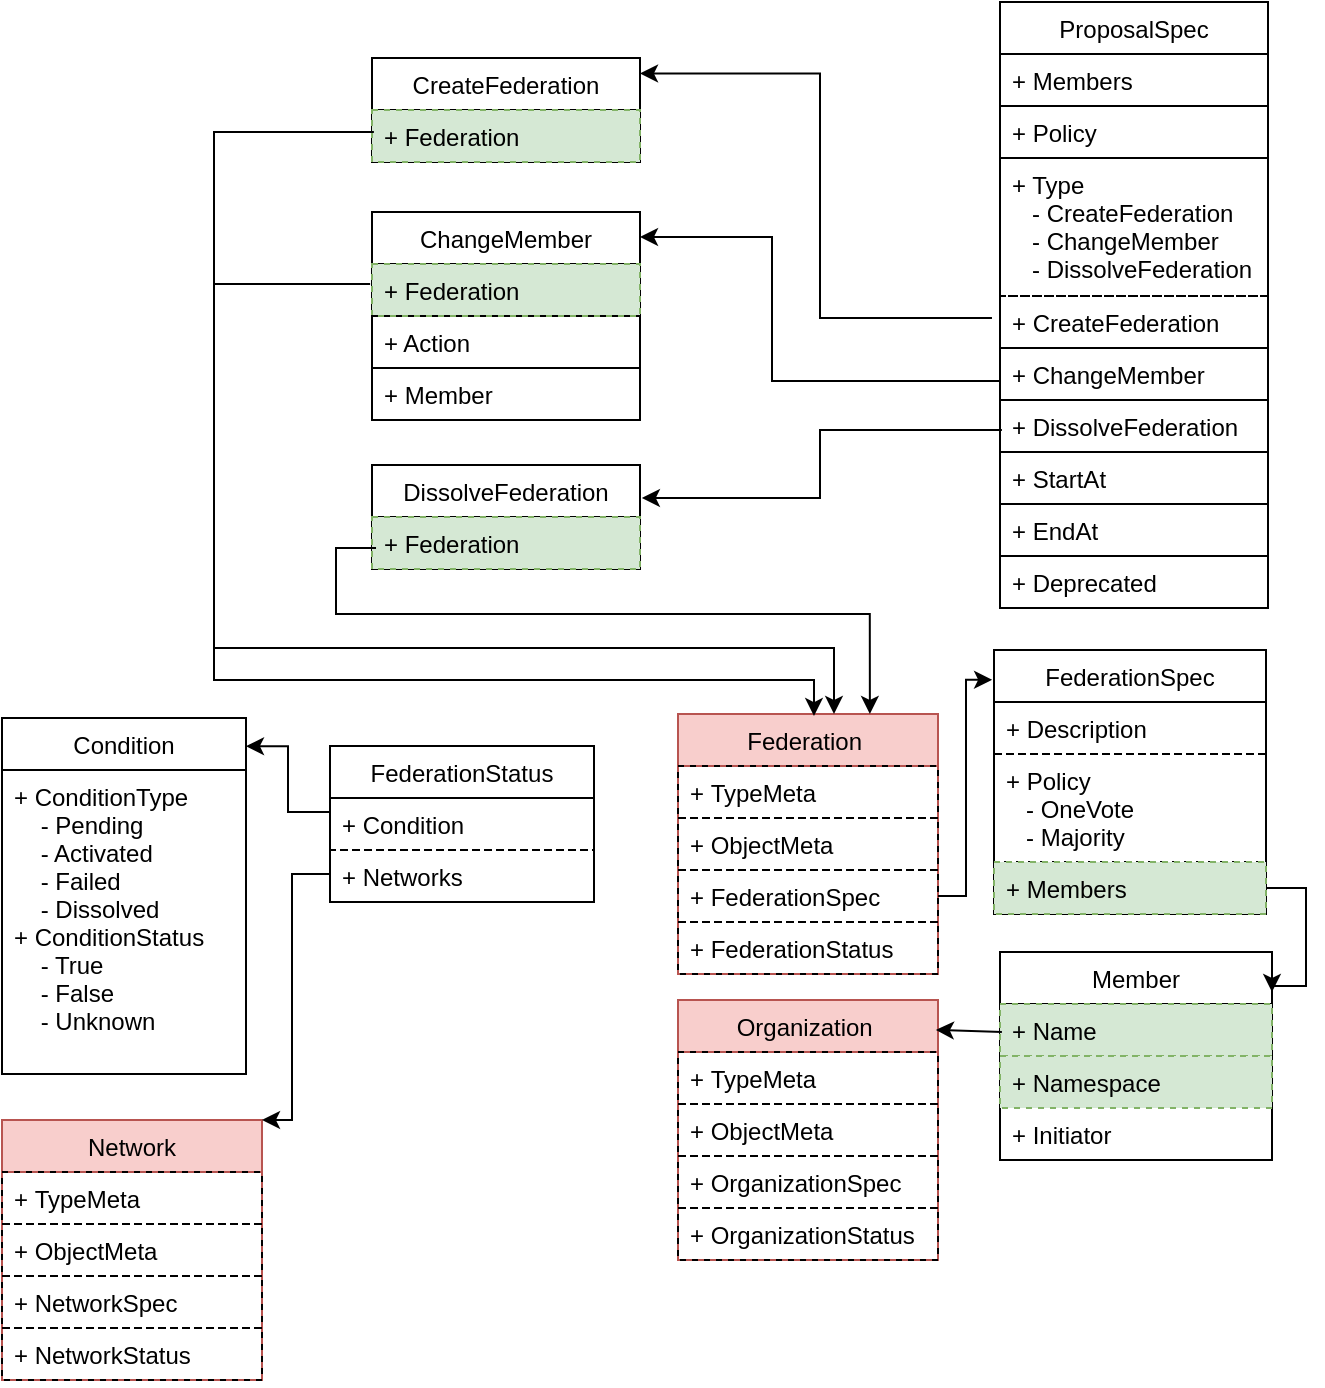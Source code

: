 <mxfile version="20.3.0" type="device"><diagram id="K7MMtwXwDl5NfztKmLhr" name="Page-1"><mxGraphModel dx="3026" dy="1193" grid="0" gridSize="10" guides="1" tooltips="1" connect="0" arrows="0" fold="1" page="0" pageScale="1" pageWidth="827" pageHeight="1169" background="none" math="0" shadow="0"><root><mxCell id="0"/><mxCell id="1" parent="0"/><mxCell id="13" value="FederationSpec" style="swimlane;fontStyle=0;childLayout=stackLayout;horizontal=1;startSize=26;fillColor=none;horizontalStack=0;resizeParent=1;resizeParentMax=0;resizeLast=0;collapsible=1;marginBottom=0;rounded=0;shadow=0;comic=0;swimlaneLine=1;glass=0;swimlaneFillColor=none;" parent="1" vertex="1"><mxGeometry x="-935" y="210" width="136" height="132" as="geometry"><mxRectangle x="110" y="120" width="90" height="26" as="alternateBounds"/></mxGeometry></mxCell><mxCell id="KDWJucEkSN8olWHDvFnU-158" value="+ Description" style="text;strokeColor=#000000;fillColor=none;align=left;verticalAlign=top;spacingLeft=4;spacingRight=4;overflow=hidden;rotatable=0;points=[[0,0.5],[1,0.5]];portConstraint=eastwest;rounded=0;dashed=1;glass=0;" parent="13" vertex="1"><mxGeometry y="26" width="136" height="26" as="geometry"/></mxCell><mxCell id="KDWJucEkSN8olWHDvFnU-159" value="+ Policy&#10;   - OneVote&#10;   - Majority" style="text;strokeColor=#000000;fillColor=none;align=left;verticalAlign=top;spacingLeft=4;spacingRight=4;overflow=hidden;rotatable=0;points=[[0,0.5],[1,0.5]];portConstraint=eastwest;rounded=0;dashed=1;glass=0;" parent="13" vertex="1"><mxGeometry y="52" width="136" height="54" as="geometry"/></mxCell><mxCell id="25" value="+ Members" style="text;strokeColor=#82b366;fillColor=#d5e8d4;align=left;verticalAlign=top;spacingLeft=4;spacingRight=4;overflow=hidden;rotatable=0;points=[[0,0.5],[1,0.5]];portConstraint=eastwest;rounded=0;dashed=1;glass=0;" parent="13" vertex="1"><mxGeometry y="106" width="136" height="26" as="geometry"/></mxCell><mxCell id="46" value="ProposalSpec" style="swimlane;fontStyle=0;childLayout=stackLayout;horizontal=1;startSize=26;fillColor=none;horizontalStack=0;resizeParent=1;resizeParentMax=0;resizeLast=0;collapsible=1;marginBottom=0;rounded=0;shadow=0;comic=0;swimlaneLine=1;glass=0;swimlaneFillColor=none;" parent="1" vertex="1"><mxGeometry x="-932" y="-114" width="134" height="303" as="geometry"><mxRectangle x="110" y="120" width="90" height="26" as="alternateBounds"/></mxGeometry></mxCell><mxCell id="xBcwDLasngzOUOtFRYR--68" value="+ Members" style="text;strokeColor=#000000;fillColor=none;align=left;verticalAlign=top;spacingLeft=4;spacingRight=4;overflow=hidden;rotatable=0;points=[[0,0.5],[1,0.5]];portConstraint=eastwest;rounded=0;dashed=1;glass=0;" parent="46" vertex="1"><mxGeometry y="26" width="134" height="26" as="geometry"/></mxCell><mxCell id="xBcwDLasngzOUOtFRYR--67" value="+ Policy" style="text;strokeColor=#000000;fillColor=none;align=left;verticalAlign=top;spacingLeft=4;spacingRight=4;overflow=hidden;rotatable=0;points=[[0,0.5],[1,0.5]];portConstraint=eastwest;rounded=0;dashed=1;glass=0;" parent="46" vertex="1"><mxGeometry y="52" width="134" height="26" as="geometry"/></mxCell><mxCell id="50" value="+ Type&#10;   - CreateFederation&#10;   - ChangeMember&#10;   - DissolveFederation" style="text;strokeColor=#000000;fillColor=none;align=left;verticalAlign=top;spacingLeft=4;spacingRight=4;overflow=hidden;rotatable=0;points=[[0,0.5],[1,0.5]];portConstraint=eastwest;rounded=0;dashed=1;glass=0;" parent="46" vertex="1"><mxGeometry y="78" width="134" height="69" as="geometry"/></mxCell><mxCell id="KDWJucEkSN8olWHDvFnU-233" value="+ CreateFederation&#10;" style="text;strokeColor=#000000;fillColor=none;align=left;verticalAlign=top;spacingLeft=4;spacingRight=4;overflow=hidden;rotatable=0;points=[[0,0.5],[1,0.5]];portConstraint=eastwest;rounded=0;dashed=1;glass=0;" parent="46" vertex="1"><mxGeometry y="147" width="134" height="26" as="geometry"/></mxCell><mxCell id="51" value="+ ChangeMember&#10;" style="text;strokeColor=#000000;fillColor=none;align=left;verticalAlign=top;spacingLeft=4;spacingRight=4;overflow=hidden;rotatable=0;points=[[0,0.5],[1,0.5]];portConstraint=eastwest;rounded=0;dashed=1;glass=0;" parent="46" vertex="1"><mxGeometry y="173" width="134" height="26" as="geometry"/></mxCell><mxCell id="KDWJucEkSN8olWHDvFnU-186" value="+ DissolveFederation" style="text;strokeColor=#000000;fillColor=none;align=left;verticalAlign=top;spacingLeft=4;spacingRight=4;overflow=hidden;rotatable=0;points=[[0,0.5],[1,0.5]];portConstraint=eastwest;rounded=0;dashed=1;glass=0;" parent="46" vertex="1"><mxGeometry y="199" width="134" height="26" as="geometry"/></mxCell><mxCell id="KDWJucEkSN8olWHDvFnU-97" value="+ StartAt &#10;" style="text;strokeColor=#000000;fillColor=none;align=left;verticalAlign=top;spacingLeft=4;spacingRight=4;overflow=hidden;rotatable=0;points=[[0,0.5],[1,0.5]];portConstraint=eastwest;rounded=0;dashed=1;glass=0;" parent="46" vertex="1"><mxGeometry y="225" width="134" height="26" as="geometry"/></mxCell><mxCell id="KDWJucEkSN8olWHDvFnU-190" value="+ EndAt&#10;" style="text;strokeColor=#000000;fillColor=none;align=left;verticalAlign=top;spacingLeft=4;spacingRight=4;overflow=hidden;rotatable=0;points=[[0,0.5],[1,0.5]];portConstraint=eastwest;rounded=0;dashed=1;glass=0;" parent="46" vertex="1"><mxGeometry y="251" width="134" height="26" as="geometry"/></mxCell><mxCell id="KDWJucEkSN8olWHDvFnU-192" value="+ Deprecated" style="text;strokeColor=#000000;fillColor=none;align=left;verticalAlign=top;spacingLeft=4;spacingRight=4;overflow=hidden;rotatable=0;points=[[0,0.5],[1,0.5]];portConstraint=eastwest;rounded=0;dashed=1;glass=0;" parent="46" vertex="1"><mxGeometry y="277" width="134" height="26" as="geometry"/></mxCell><mxCell id="58" value="Federation " style="swimlane;fontStyle=0;childLayout=stackLayout;horizontal=1;startSize=26;fillColor=#f8cecc;horizontalStack=0;resizeParent=1;resizeParentMax=0;resizeLast=0;collapsible=1;marginBottom=0;rounded=0;shadow=0;comic=0;swimlaneLine=1;glass=0;swimlaneFillColor=none;strokeColor=#b85450;" parent="1" vertex="1"><mxGeometry x="-1093" y="242" width="130" height="130" as="geometry"><mxRectangle x="110" y="120" width="90" height="26" as="alternateBounds"/></mxGeometry></mxCell><mxCell id="59" value="+ TypeMeta" style="text;strokeColor=#000000;fillColor=none;align=left;verticalAlign=top;spacingLeft=4;spacingRight=4;overflow=hidden;rotatable=0;points=[[0,0.5],[1,0.5]];portConstraint=eastwest;dashed=1;rounded=0;glass=0;" parent="58" vertex="1"><mxGeometry y="26" width="130" height="26" as="geometry"/></mxCell><mxCell id="60" value="+ ObjectMeta" style="text;strokeColor=#000000;fillColor=none;align=left;verticalAlign=top;spacingLeft=4;spacingRight=4;overflow=hidden;rotatable=0;points=[[0,0.5],[1,0.5]];portConstraint=eastwest;dashed=1;rounded=0;glass=0;" parent="58" vertex="1"><mxGeometry y="52" width="130" height="26" as="geometry"/></mxCell><mxCell id="61" value="+ FederationSpec" style="text;strokeColor=#000000;fillColor=none;align=left;verticalAlign=top;spacingLeft=4;spacingRight=4;overflow=hidden;rotatable=0;points=[[0,0.5],[1,0.5]];portConstraint=eastwest;rounded=0;dashed=1;glass=0;" parent="58" vertex="1"><mxGeometry y="78" width="130" height="26" as="geometry"/></mxCell><mxCell id="62" value="+ FederationStatus" style="text;strokeColor=#000000;fillColor=none;align=left;verticalAlign=top;spacingLeft=4;spacingRight=4;overflow=hidden;rotatable=0;points=[[0,0.5],[1,0.5]];portConstraint=eastwest;rounded=0;dashed=1;glass=0;" parent="58" vertex="1"><mxGeometry y="104" width="130" height="26" as="geometry"/></mxCell><mxCell id="66" value="FederationStatus" style="swimlane;fontStyle=0;childLayout=stackLayout;horizontal=1;startSize=26;fillColor=none;horizontalStack=0;resizeParent=1;resizeParentMax=0;resizeLast=0;collapsible=1;marginBottom=0;rounded=0;shadow=0;comic=0;swimlaneLine=1;glass=0;swimlaneFillColor=none;" parent="1" vertex="1"><mxGeometry x="-1267" y="258" width="132" height="78" as="geometry"><mxRectangle x="110" y="120" width="90" height="26" as="alternateBounds"/></mxGeometry></mxCell><mxCell id="67" value="+ Condition" style="text;strokeColor=#000000;fillColor=none;align=left;verticalAlign=top;spacingLeft=4;spacingRight=4;overflow=hidden;rotatable=0;points=[[0,0.5],[1,0.5]];portConstraint=eastwest;dashed=1;rounded=0;glass=0;" parent="66" vertex="1"><mxGeometry y="26" width="132" height="26" as="geometry"/></mxCell><mxCell id="76" value="+ Networks&#10;" style="text;strokeColor=#000000;fillColor=none;align=left;verticalAlign=top;spacingLeft=4;spacingRight=4;overflow=hidden;rotatable=0;points=[[0,0.5],[1,0.5]];portConstraint=eastwest;dashed=1;rounded=0;glass=0;" parent="66" vertex="1"><mxGeometry y="52" width="132" height="26" as="geometry"/></mxCell><mxCell id="KDWJucEkSN8olWHDvFnU-101" value="Organization " style="swimlane;fontStyle=0;childLayout=stackLayout;horizontal=1;startSize=26;fillColor=#f8cecc;horizontalStack=0;resizeParent=1;resizeParentMax=0;resizeLast=0;collapsible=1;marginBottom=0;rounded=0;shadow=0;comic=0;swimlaneLine=1;glass=0;swimlaneFillColor=none;strokeColor=#b85450;" parent="1" vertex="1"><mxGeometry x="-1093" y="385" width="130" height="130" as="geometry"><mxRectangle x="110" y="120" width="90" height="26" as="alternateBounds"/></mxGeometry></mxCell><mxCell id="KDWJucEkSN8olWHDvFnU-102" value="+ TypeMeta" style="text;strokeColor=#000000;fillColor=none;align=left;verticalAlign=top;spacingLeft=4;spacingRight=4;overflow=hidden;rotatable=0;points=[[0,0.5],[1,0.5]];portConstraint=eastwest;dashed=1;rounded=0;glass=0;" parent="KDWJucEkSN8olWHDvFnU-101" vertex="1"><mxGeometry y="26" width="130" height="26" as="geometry"/></mxCell><mxCell id="KDWJucEkSN8olWHDvFnU-103" value="+ ObjectMeta" style="text;strokeColor=#000000;fillColor=none;align=left;verticalAlign=top;spacingLeft=4;spacingRight=4;overflow=hidden;rotatable=0;points=[[0,0.5],[1,0.5]];portConstraint=eastwest;dashed=1;rounded=0;glass=0;" parent="KDWJucEkSN8olWHDvFnU-101" vertex="1"><mxGeometry y="52" width="130" height="26" as="geometry"/></mxCell><mxCell id="KDWJucEkSN8olWHDvFnU-104" value="+ OrganizationSpec" style="text;strokeColor=#000000;fillColor=none;align=left;verticalAlign=top;spacingLeft=4;spacingRight=4;overflow=hidden;rotatable=0;points=[[0,0.5],[1,0.5]];portConstraint=eastwest;rounded=0;dashed=1;glass=0;" parent="KDWJucEkSN8olWHDvFnU-101" vertex="1"><mxGeometry y="78" width="130" height="26" as="geometry"/></mxCell><mxCell id="KDWJucEkSN8olWHDvFnU-105" value="+ OrganizationStatus" style="text;strokeColor=#000000;fillColor=none;align=left;verticalAlign=top;spacingLeft=4;spacingRight=4;overflow=hidden;rotatable=0;points=[[0,0.5],[1,0.5]];portConstraint=eastwest;rounded=0;dashed=1;glass=0;" parent="KDWJucEkSN8olWHDvFnU-101" vertex="1"><mxGeometry y="104" width="130" height="26" as="geometry"/></mxCell><mxCell id="KDWJucEkSN8olWHDvFnU-226" value="CreateFederation" style="swimlane;fontStyle=0;childLayout=stackLayout;horizontal=1;startSize=26;fillColor=none;horizontalStack=0;resizeParent=1;resizeParentMax=0;resizeLast=0;collapsible=1;marginBottom=0;rounded=0;shadow=0;comic=0;swimlaneLine=1;glass=0;swimlaneFillColor=none;" parent="1" vertex="1"><mxGeometry x="-1246" y="-86" width="134" height="52" as="geometry"><mxRectangle x="110" y="120" width="90" height="26" as="alternateBounds"/></mxGeometry></mxCell><mxCell id="KDWJucEkSN8olWHDvFnU-229" value="+ Federation" style="text;strokeColor=#82b366;fillColor=#d5e8d4;align=left;verticalAlign=top;spacingLeft=4;spacingRight=4;overflow=hidden;rotatable=0;points=[[0,0.5],[1,0.5]];portConstraint=eastwest;rounded=0;dashed=1;glass=0;" parent="KDWJucEkSN8olWHDvFnU-226" vertex="1"><mxGeometry y="26" width="134" height="26" as="geometry"/></mxCell><mxCell id="KDWJucEkSN8olWHDvFnU-236" value="ChangeMember" style="swimlane;fontStyle=0;childLayout=stackLayout;horizontal=1;startSize=26;fillColor=none;horizontalStack=0;resizeParent=1;resizeParentMax=0;resizeLast=0;collapsible=1;marginBottom=0;rounded=0;shadow=0;comic=0;swimlaneLine=1;glass=0;swimlaneFillColor=none;" parent="1" vertex="1"><mxGeometry x="-1246" y="-9" width="134" height="104" as="geometry"><mxRectangle x="110" y="120" width="90" height="26" as="alternateBounds"/></mxGeometry></mxCell><mxCell id="KDWJucEkSN8olWHDvFnU-237" value="+ Federation" style="text;strokeColor=#82b366;fillColor=#d5e8d4;align=left;verticalAlign=top;spacingLeft=4;spacingRight=4;overflow=hidden;rotatable=0;points=[[0,0.5],[1,0.5]];portConstraint=eastwest;rounded=0;dashed=1;glass=0;" parent="KDWJucEkSN8olWHDvFnU-236" vertex="1"><mxGeometry y="26" width="134" height="26" as="geometry"/></mxCell><mxCell id="KDWJucEkSN8olWHDvFnU-238" value="+ Action &#10;" style="text;strokeColor=#000000;fillColor=none;align=left;verticalAlign=top;spacingLeft=4;spacingRight=4;overflow=hidden;rotatable=0;points=[[0,0.5],[1,0.5]];portConstraint=eastwest;rounded=0;dashed=1;glass=0;" parent="KDWJucEkSN8olWHDvFnU-236" vertex="1"><mxGeometry y="52" width="134" height="26" as="geometry"/></mxCell><mxCell id="KDWJucEkSN8olWHDvFnU-239" value="+ Member" style="text;strokeColor=#000000;fillColor=none;align=left;verticalAlign=top;spacingLeft=4;spacingRight=4;overflow=hidden;rotatable=0;points=[[0,0.5],[1,0.5]];portConstraint=eastwest;rounded=0;dashed=1;glass=0;" parent="KDWJucEkSN8olWHDvFnU-236" vertex="1"><mxGeometry y="78" width="134" height="26" as="geometry"/></mxCell><mxCell id="KDWJucEkSN8olWHDvFnU-242" value="DissolveFederation" style="swimlane;fontStyle=0;childLayout=stackLayout;horizontal=1;startSize=26;fillColor=none;horizontalStack=0;resizeParent=1;resizeParentMax=0;resizeLast=0;collapsible=1;marginBottom=0;rounded=0;shadow=0;comic=0;swimlaneLine=1;glass=0;swimlaneFillColor=none;" parent="1" vertex="1"><mxGeometry x="-1246" y="117.5" width="134" height="52" as="geometry"><mxRectangle x="110" y="120" width="90" height="26" as="alternateBounds"/></mxGeometry></mxCell><mxCell id="KDWJucEkSN8olWHDvFnU-243" value="+ Federation" style="text;strokeColor=#82b366;fillColor=#d5e8d4;align=left;verticalAlign=top;spacingLeft=4;spacingRight=4;overflow=hidden;rotatable=0;points=[[0,0.5],[1,0.5]];portConstraint=eastwest;rounded=0;dashed=1;glass=0;" parent="KDWJucEkSN8olWHDvFnU-242" vertex="1"><mxGeometry y="26" width="134" height="26" as="geometry"/></mxCell><mxCell id="KDWJucEkSN8olWHDvFnU-253" style="edgeStyle=orthogonalEdgeStyle;rounded=0;orthogonalLoop=1;jettySize=auto;html=1;entryX=1;entryY=0.192;entryDx=0;entryDy=0;entryPerimeter=0;" parent="1" source="25" target="68" edge="1"><mxGeometry relative="1" as="geometry"><Array as="points"><mxPoint x="-779" y="329"/><mxPoint x="-779" y="378"/></Array></mxGeometry></mxCell><mxCell id="-aO0HeFxuFXKlExwXgox-67" value="Condition" style="swimlane;fontStyle=0;childLayout=stackLayout;horizontal=1;startSize=26;fillColor=none;horizontalStack=0;resizeParent=1;resizeParentMax=0;resizeLast=0;collapsible=1;marginBottom=0;rounded=0;shadow=0;comic=0;swimlaneLine=1;glass=0;swimlaneFillColor=none;" parent="1" vertex="1"><mxGeometry x="-1431" y="244" width="122" height="178" as="geometry"><mxRectangle x="110" y="120" width="90" height="26" as="alternateBounds"/></mxGeometry></mxCell><mxCell id="-aO0HeFxuFXKlExwXgox-68" value="+ ConditionType&#10;    - Pending&#10;    - Activated&#10;    - Failed &#10;    - Dissolved&#10;+ ConditionStatus&#10;    - True&#10;    - False&#10;    - Unknown" style="text;strokeColor=#000000;fillColor=none;align=left;verticalAlign=top;spacingLeft=4;spacingRight=4;overflow=hidden;rotatable=0;points=[[0,0.5],[1,0.5]];portConstraint=eastwest;dashed=1;rounded=0;glass=0;" parent="-aO0HeFxuFXKlExwXgox-67" vertex="1"><mxGeometry y="26" width="122" height="152" as="geometry"/></mxCell><mxCell id="JA708I5HQVqm8P09V9eA-73" value="" style="endArrow=classic;html=1;rounded=0;entryX=-0.007;entryY=0.113;entryDx=0;entryDy=0;entryPerimeter=0;edgeStyle=orthogonalEdgeStyle;" parent="1" source="61" target="13" edge="1"><mxGeometry width="50" height="50" relative="1" as="geometry"><mxPoint x="-1085.99" y="371.002" as="sourcePoint"/><mxPoint x="-1176.96" y="329.012" as="targetPoint"/></mxGeometry></mxCell><mxCell id="JA708I5HQVqm8P09V9eA-75" value="" style="endArrow=classic;html=1;rounded=0;entryX=1;entryY=0.149;entryDx=0;entryDy=0;entryPerimeter=0;edgeStyle=orthogonalEdgeStyle;exitX=-0.03;exitY=0.423;exitDx=0;exitDy=0;exitPerimeter=0;" parent="1" source="KDWJucEkSN8olWHDvFnU-233" target="KDWJucEkSN8olWHDvFnU-226" edge="1"><mxGeometry width="50" height="50" relative="1" as="geometry"><mxPoint x="-846" as="sourcePoint"/><mxPoint x="-582" y="-126" as="targetPoint"/></mxGeometry></mxCell><mxCell id="JA708I5HQVqm8P09V9eA-76" value="" style="endArrow=classic;html=1;rounded=0;exitX=0;exitY=0.635;exitDx=0;exitDy=0;exitPerimeter=0;entryX=1;entryY=0.12;entryDx=0;entryDy=0;entryPerimeter=0;edgeStyle=orthogonalEdgeStyle;" parent="1" source="51" target="KDWJucEkSN8olWHDvFnU-236" edge="1"><mxGeometry width="50" height="50" relative="1" as="geometry"><mxPoint x="-879" y="12.988" as="sourcePoint"/><mxPoint x="-942.01" y="-79.004" as="targetPoint"/><Array as="points"><mxPoint x="-1046" y="76"/><mxPoint x="-1046" y="4"/></Array></mxGeometry></mxCell><mxCell id="JA708I5HQVqm8P09V9eA-78" value="" style="endArrow=classic;html=1;rounded=0;exitX=0;exitY=0.269;exitDx=0;exitDy=0;exitPerimeter=0;entryX=1;entryY=0.079;entryDx=0;entryDy=0;entryPerimeter=0;edgeStyle=orthogonalEdgeStyle;" parent="1" source="67" target="-aO0HeFxuFXKlExwXgox-67" edge="1"><mxGeometry width="50" height="50" relative="1" as="geometry"><mxPoint x="-1185" y="-10" as="sourcePoint"/><mxPoint x="-1135" y="-60" as="targetPoint"/></mxGeometry></mxCell><mxCell id="xBcwDLasngzOUOtFRYR--69" value="" style="endArrow=classic;html=1;rounded=0;exitX=0.007;exitY=0.577;exitDx=0;exitDy=0;exitPerimeter=0;entryX=1.007;entryY=0.317;entryDx=0;entryDy=0;entryPerimeter=0;edgeStyle=orthogonalEdgeStyle;" parent="1" source="KDWJucEkSN8olWHDvFnU-186" target="KDWJucEkSN8olWHDvFnU-242" edge="1"><mxGeometry width="50" height="50" relative="1" as="geometry"><mxPoint x="-845" y="49.03" as="sourcePoint"/><mxPoint x="-940" y="26.0" as="targetPoint"/></mxGeometry></mxCell><mxCell id="68" value="Member" style="swimlane;fontStyle=0;childLayout=stackLayout;horizontal=1;startSize=26;fillColor=none;horizontalStack=0;resizeParent=1;resizeParentMax=0;resizeLast=0;collapsible=1;marginBottom=0;rounded=0;shadow=0;comic=0;swimlaneLine=1;glass=0;swimlaneFillColor=none;" parent="1" vertex="1"><mxGeometry x="-932" y="361" width="136" height="104" as="geometry"><mxRectangle x="110" y="120" width="90" height="26" as="alternateBounds"/></mxGeometry></mxCell><mxCell id="69" value="+ Name" style="text;strokeColor=#82b366;fillColor=#d5e8d4;align=left;verticalAlign=top;spacingLeft=4;spacingRight=4;overflow=hidden;rotatable=0;points=[[0,0.5],[1,0.5]];portConstraint=eastwest;rounded=0;dashed=1;glass=0;" parent="68" vertex="1"><mxGeometry y="26" width="136" height="26" as="geometry"/></mxCell><mxCell id="71" value="+ Namespace" style="text;strokeColor=#82b366;fillColor=#d5e8d4;align=left;verticalAlign=top;spacingLeft=4;spacingRight=4;overflow=hidden;rotatable=0;points=[[0,0.5],[1,0.5]];portConstraint=eastwest;rounded=0;dashed=1;glass=0;" parent="68" vertex="1"><mxGeometry y="52" width="136" height="26" as="geometry"/></mxCell><mxCell id="72" value="+ Initiator" style="text;align=left;verticalAlign=top;spacingLeft=4;spacingRight=4;overflow=hidden;rotatable=0;points=[[0,0.5],[1,0.5]];portConstraint=eastwest;rounded=0;dashed=1;glass=0;" parent="68" vertex="1"><mxGeometry y="78" width="136" height="26" as="geometry"/></mxCell><mxCell id="73" value="" style="endArrow=classic;html=1;exitX=0.007;exitY=0.538;exitDx=0;exitDy=0;exitPerimeter=0;entryX=0.992;entryY=0.115;entryDx=0;entryDy=0;entryPerimeter=0;" parent="1" source="69" target="KDWJucEkSN8olWHDvFnU-101" edge="1"><mxGeometry width="50" height="50" relative="1" as="geometry"><mxPoint x="-1184" y="479" as="sourcePoint"/><mxPoint x="-1134" y="429" as="targetPoint"/></mxGeometry></mxCell><mxCell id="77" value="Network" style="swimlane;fontStyle=0;childLayout=stackLayout;horizontal=1;startSize=26;fillColor=#f8cecc;horizontalStack=0;resizeParent=1;resizeParentMax=0;resizeLast=0;collapsible=1;marginBottom=0;rounded=0;shadow=0;comic=0;swimlaneLine=1;glass=0;swimlaneFillColor=none;strokeColor=#b85450;" parent="1" vertex="1"><mxGeometry x="-1431" y="445" width="130" height="130" as="geometry"><mxRectangle x="110" y="120" width="90" height="26" as="alternateBounds"/></mxGeometry></mxCell><mxCell id="78" value="+ TypeMeta" style="text;strokeColor=#000000;fillColor=none;align=left;verticalAlign=top;spacingLeft=4;spacingRight=4;overflow=hidden;rotatable=0;points=[[0,0.5],[1,0.5]];portConstraint=eastwest;dashed=1;rounded=0;glass=0;" parent="77" vertex="1"><mxGeometry y="26" width="130" height="26" as="geometry"/></mxCell><mxCell id="79" value="+ ObjectMeta" style="text;strokeColor=#000000;fillColor=none;align=left;verticalAlign=top;spacingLeft=4;spacingRight=4;overflow=hidden;rotatable=0;points=[[0,0.5],[1,0.5]];portConstraint=eastwest;dashed=1;rounded=0;glass=0;" parent="77" vertex="1"><mxGeometry y="52" width="130" height="26" as="geometry"/></mxCell><mxCell id="80" value="+ NetworkSpec" style="text;strokeColor=#000000;fillColor=none;align=left;verticalAlign=top;spacingLeft=4;spacingRight=4;overflow=hidden;rotatable=0;points=[[0,0.5],[1,0.5]];portConstraint=eastwest;rounded=0;dashed=1;glass=0;" parent="77" vertex="1"><mxGeometry y="78" width="130" height="26" as="geometry"/></mxCell><mxCell id="81" value="+ NetworkStatus" style="text;strokeColor=#000000;fillColor=none;align=left;verticalAlign=top;spacingLeft=4;spacingRight=4;overflow=hidden;rotatable=0;points=[[0,0.5],[1,0.5]];portConstraint=eastwest;rounded=0;dashed=1;glass=0;" parent="77" vertex="1"><mxGeometry y="104" width="130" height="26" as="geometry"/></mxCell><mxCell id="82" value="" style="endArrow=classic;html=1;exitX=0;exitY=0.462;exitDx=0;exitDy=0;exitPerimeter=0;edgeStyle=orthogonalEdgeStyle;rounded=0;" parent="1" source="76" target="77" edge="1"><mxGeometry width="50" height="50" relative="1" as="geometry"><mxPoint x="-1368" y="240" as="sourcePoint"/><mxPoint x="-1318" y="190" as="targetPoint"/><Array as="points"><mxPoint x="-1286" y="322"/><mxPoint x="-1286" y="445"/></Array></mxGeometry></mxCell><mxCell id="83" value="" style="endArrow=classic;html=1;exitX=0.007;exitY=0.423;exitDx=0;exitDy=0;exitPerimeter=0;entryX=0.523;entryY=0.008;entryDx=0;entryDy=0;entryPerimeter=0;edgeStyle=orthogonalEdgeStyle;rounded=0;" parent="1" source="KDWJucEkSN8olWHDvFnU-229" target="58" edge="1"><mxGeometry width="50" height="50" relative="1" as="geometry"><mxPoint x="-1372" y="177" as="sourcePoint"/><mxPoint x="-1322" y="127" as="targetPoint"/><Array as="points"><mxPoint x="-1325" y="-49"/><mxPoint x="-1325" y="225"/><mxPoint x="-1025" y="225"/></Array></mxGeometry></mxCell><mxCell id="84" value="" style="endArrow=classic;html=1;exitX=-0.007;exitY=0.385;exitDx=0;exitDy=0;exitPerimeter=0;edgeStyle=orthogonalEdgeStyle;rounded=0;" parent="1" source="KDWJucEkSN8olWHDvFnU-237" edge="1"><mxGeometry width="50" height="50" relative="1" as="geometry"><mxPoint x="-1235.062" y="-39.002" as="sourcePoint"/><mxPoint x="-1015" y="242" as="targetPoint"/><Array as="points"><mxPoint x="-1325" y="27"/><mxPoint x="-1325" y="209"/><mxPoint x="-1015" y="209"/></Array></mxGeometry></mxCell><mxCell id="85" value="" style="endArrow=classic;html=1;rounded=0;exitX=0.015;exitY=0.596;exitDx=0;exitDy=0;exitPerimeter=0;entryX=0.738;entryY=0;entryDx=0;entryDy=0;entryPerimeter=0;edgeStyle=orthogonalEdgeStyle;" parent="1" source="KDWJucEkSN8olWHDvFnU-243" target="58" edge="1"><mxGeometry width="50" height="50" relative="1" as="geometry"><mxPoint x="-1280" y="209" as="sourcePoint"/><mxPoint x="-1230" y="159" as="targetPoint"/><Array as="points"><mxPoint x="-1264" y="159"/><mxPoint x="-1264" y="192"/><mxPoint x="-997" y="192"/></Array></mxGeometry></mxCell></root></mxGraphModel></diagram></mxfile>